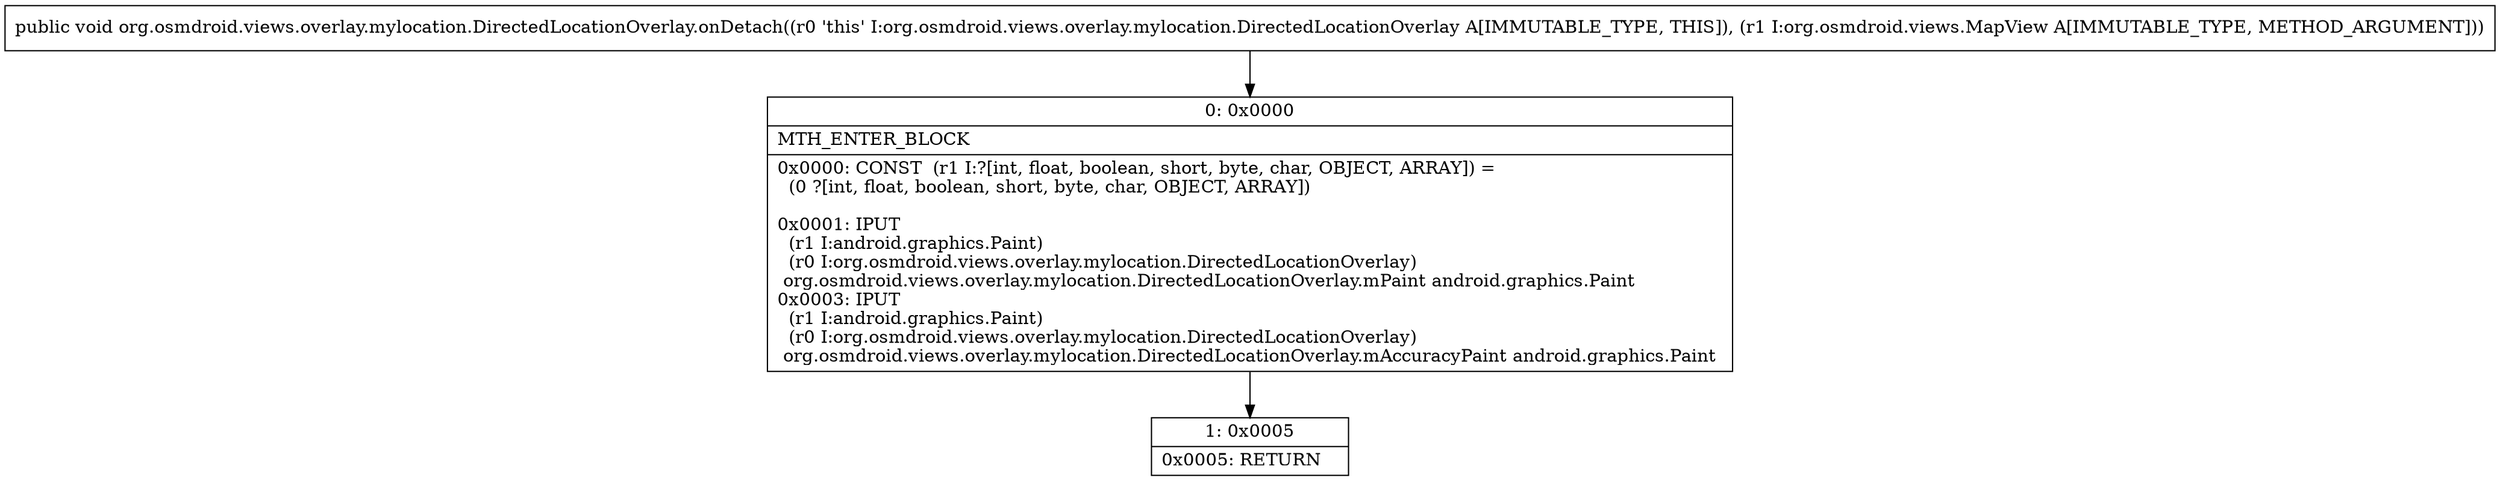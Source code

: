 digraph "CFG fororg.osmdroid.views.overlay.mylocation.DirectedLocationOverlay.onDetach(Lorg\/osmdroid\/views\/MapView;)V" {
Node_0 [shape=record,label="{0\:\ 0x0000|MTH_ENTER_BLOCK\l|0x0000: CONST  (r1 I:?[int, float, boolean, short, byte, char, OBJECT, ARRAY]) = \l  (0 ?[int, float, boolean, short, byte, char, OBJECT, ARRAY])\l \l0x0001: IPUT  \l  (r1 I:android.graphics.Paint)\l  (r0 I:org.osmdroid.views.overlay.mylocation.DirectedLocationOverlay)\l org.osmdroid.views.overlay.mylocation.DirectedLocationOverlay.mPaint android.graphics.Paint \l0x0003: IPUT  \l  (r1 I:android.graphics.Paint)\l  (r0 I:org.osmdroid.views.overlay.mylocation.DirectedLocationOverlay)\l org.osmdroid.views.overlay.mylocation.DirectedLocationOverlay.mAccuracyPaint android.graphics.Paint \l}"];
Node_1 [shape=record,label="{1\:\ 0x0005|0x0005: RETURN   \l}"];
MethodNode[shape=record,label="{public void org.osmdroid.views.overlay.mylocation.DirectedLocationOverlay.onDetach((r0 'this' I:org.osmdroid.views.overlay.mylocation.DirectedLocationOverlay A[IMMUTABLE_TYPE, THIS]), (r1 I:org.osmdroid.views.MapView A[IMMUTABLE_TYPE, METHOD_ARGUMENT])) }"];
MethodNode -> Node_0;
Node_0 -> Node_1;
}

